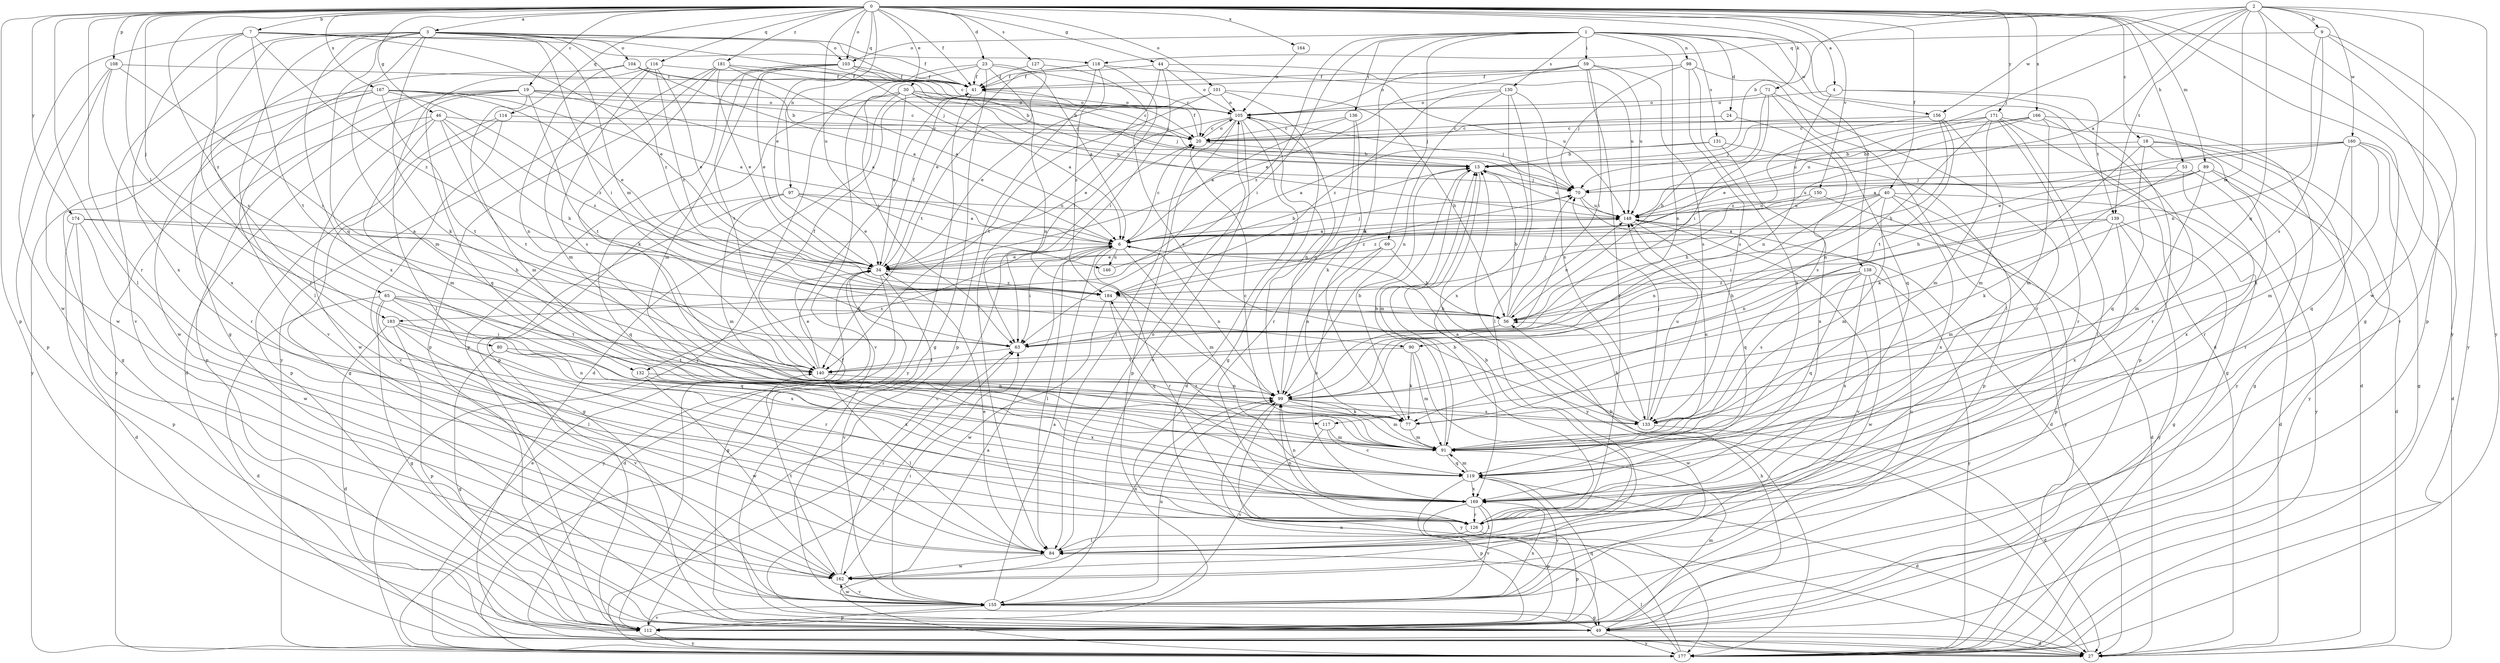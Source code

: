 strict digraph  {
0;
1;
2;
3;
4;
6;
7;
9;
13;
18;
19;
20;
23;
24;
27;
30;
34;
40;
41;
44;
46;
49;
53;
56;
59;
63;
65;
69;
70;
71;
77;
80;
84;
89;
90;
91;
97;
98;
99;
101;
103;
104;
105;
108;
112;
114;
116;
117;
118;
119;
126;
127;
130;
131;
132;
133;
136;
138;
139;
140;
146;
148;
150;
155;
156;
160;
162;
164;
166;
167;
169;
171;
174;
177;
181;
183;
184;
0 -> 3  [label=a];
0 -> 4  [label=a];
0 -> 7  [label=b];
0 -> 18  [label=c];
0 -> 19  [label=c];
0 -> 23  [label=d];
0 -> 30  [label=e];
0 -> 34  [label=e];
0 -> 40  [label=f];
0 -> 41  [label=f];
0 -> 44  [label=g];
0 -> 46  [label=g];
0 -> 49  [label=g];
0 -> 53  [label=h];
0 -> 65  [label=j];
0 -> 71  [label=k];
0 -> 80  [label=l];
0 -> 84  [label=l];
0 -> 89  [label=m];
0 -> 97  [label=n];
0 -> 101  [label=o];
0 -> 103  [label=o];
0 -> 108  [label=p];
0 -> 112  [label=p];
0 -> 114  [label=q];
0 -> 116  [label=q];
0 -> 126  [label=r];
0 -> 127  [label=s];
0 -> 146  [label=u];
0 -> 150  [label=v];
0 -> 164  [label=x];
0 -> 166  [label=x];
0 -> 167  [label=x];
0 -> 171  [label=y];
0 -> 174  [label=y];
0 -> 177  [label=y];
0 -> 181  [label=z];
0 -> 183  [label=z];
1 -> 24  [label=d];
1 -> 27  [label=d];
1 -> 59  [label=i];
1 -> 63  [label=i];
1 -> 69  [label=j];
1 -> 77  [label=k];
1 -> 98  [label=n];
1 -> 99  [label=n];
1 -> 103  [label=o];
1 -> 130  [label=s];
1 -> 131  [label=s];
1 -> 136  [label=t];
1 -> 138  [label=t];
1 -> 156  [label=w];
1 -> 183  [label=z];
2 -> 6  [label=a];
2 -> 9  [label=b];
2 -> 13  [label=b];
2 -> 70  [label=j];
2 -> 90  [label=m];
2 -> 112  [label=p];
2 -> 117  [label=q];
2 -> 139  [label=t];
2 -> 156  [label=w];
2 -> 160  [label=w];
2 -> 162  [label=w];
2 -> 177  [label=y];
3 -> 41  [label=f];
3 -> 49  [label=g];
3 -> 63  [label=i];
3 -> 70  [label=j];
3 -> 77  [label=k];
3 -> 84  [label=l];
3 -> 90  [label=m];
3 -> 91  [label=m];
3 -> 103  [label=o];
3 -> 104  [label=o];
3 -> 117  [label=q];
3 -> 126  [label=r];
3 -> 155  [label=v];
3 -> 169  [label=x];
3 -> 184  [label=z];
4 -> 99  [label=n];
4 -> 105  [label=o];
4 -> 112  [label=p];
4 -> 139  [label=t];
6 -> 20  [label=c];
6 -> 34  [label=e];
6 -> 63  [label=i];
6 -> 70  [label=j];
6 -> 84  [label=l];
6 -> 91  [label=m];
6 -> 99  [label=n];
6 -> 126  [label=r];
6 -> 132  [label=s];
6 -> 146  [label=u];
6 -> 148  [label=u];
7 -> 20  [label=c];
7 -> 34  [label=e];
7 -> 118  [label=q];
7 -> 132  [label=s];
7 -> 140  [label=t];
7 -> 162  [label=w];
7 -> 169  [label=x];
7 -> 184  [label=z];
9 -> 99  [label=n];
9 -> 118  [label=q];
9 -> 133  [label=s];
9 -> 155  [label=v];
9 -> 177  [label=y];
13 -> 70  [label=j];
13 -> 91  [label=m];
13 -> 148  [label=u];
13 -> 177  [label=y];
18 -> 13  [label=b];
18 -> 49  [label=g];
18 -> 77  [label=k];
18 -> 119  [label=q];
18 -> 126  [label=r];
18 -> 177  [label=y];
19 -> 6  [label=a];
19 -> 20  [label=c];
19 -> 27  [label=d];
19 -> 91  [label=m];
19 -> 105  [label=o];
19 -> 112  [label=p];
19 -> 119  [label=q];
19 -> 140  [label=t];
19 -> 177  [label=y];
20 -> 13  [label=b];
20 -> 41  [label=f];
20 -> 105  [label=o];
23 -> 6  [label=a];
23 -> 20  [label=c];
23 -> 41  [label=f];
23 -> 49  [label=g];
23 -> 63  [label=i];
23 -> 99  [label=n];
23 -> 177  [label=y];
24 -> 20  [label=c];
24 -> 133  [label=s];
27 -> 13  [label=b];
30 -> 6  [label=a];
30 -> 20  [label=c];
30 -> 27  [label=d];
30 -> 34  [label=e];
30 -> 70  [label=j];
30 -> 105  [label=o];
30 -> 112  [label=p];
30 -> 148  [label=u];
30 -> 155  [label=v];
34 -> 27  [label=d];
34 -> 41  [label=f];
34 -> 49  [label=g];
34 -> 155  [label=v];
34 -> 177  [label=y];
34 -> 184  [label=z];
40 -> 27  [label=d];
40 -> 63  [label=i];
40 -> 91  [label=m];
40 -> 99  [label=n];
40 -> 148  [label=u];
40 -> 169  [label=x];
40 -> 177  [label=y];
40 -> 184  [label=z];
41 -> 105  [label=o];
41 -> 177  [label=y];
44 -> 41  [label=f];
44 -> 63  [label=i];
44 -> 84  [label=l];
44 -> 105  [label=o];
44 -> 148  [label=u];
46 -> 20  [label=c];
46 -> 56  [label=h];
46 -> 91  [label=m];
46 -> 126  [label=r];
46 -> 140  [label=t];
46 -> 162  [label=w];
46 -> 184  [label=z];
49 -> 27  [label=d];
49 -> 56  [label=h];
49 -> 63  [label=i];
49 -> 91  [label=m];
49 -> 177  [label=y];
53 -> 70  [label=j];
53 -> 77  [label=k];
53 -> 169  [label=x];
53 -> 177  [label=y];
56 -> 13  [label=b];
56 -> 63  [label=i];
56 -> 70  [label=j];
56 -> 148  [label=u];
59 -> 34  [label=e];
59 -> 41  [label=f];
59 -> 63  [label=i];
59 -> 105  [label=o];
59 -> 126  [label=r];
59 -> 133  [label=s];
59 -> 148  [label=u];
63 -> 140  [label=t];
65 -> 27  [label=d];
65 -> 49  [label=g];
65 -> 56  [label=h];
65 -> 84  [label=l];
65 -> 119  [label=q];
65 -> 140  [label=t];
65 -> 169  [label=x];
69 -> 34  [label=e];
69 -> 56  [label=h];
69 -> 99  [label=n];
69 -> 169  [label=x];
70 -> 27  [label=d];
70 -> 148  [label=u];
70 -> 184  [label=z];
71 -> 56  [label=h];
71 -> 63  [label=i];
71 -> 105  [label=o];
71 -> 119  [label=q];
71 -> 126  [label=r];
77 -> 13  [label=b];
77 -> 91  [label=m];
80 -> 49  [label=g];
80 -> 99  [label=n];
80 -> 140  [label=t];
80 -> 169  [label=x];
84 -> 13  [label=b];
84 -> 34  [label=e];
84 -> 105  [label=o];
84 -> 162  [label=w];
89 -> 27  [label=d];
89 -> 56  [label=h];
89 -> 70  [label=j];
89 -> 91  [label=m];
89 -> 126  [label=r];
89 -> 148  [label=u];
90 -> 77  [label=k];
90 -> 91  [label=m];
90 -> 140  [label=t];
90 -> 162  [label=w];
91 -> 13  [label=b];
91 -> 20  [label=c];
91 -> 119  [label=q];
91 -> 148  [label=u];
97 -> 6  [label=a];
97 -> 34  [label=e];
97 -> 49  [label=g];
97 -> 91  [label=m];
97 -> 119  [label=q];
97 -> 148  [label=u];
98 -> 41  [label=f];
98 -> 70  [label=j];
98 -> 84  [label=l];
98 -> 133  [label=s];
98 -> 169  [label=x];
99 -> 77  [label=k];
99 -> 91  [label=m];
99 -> 105  [label=o];
99 -> 133  [label=s];
99 -> 177  [label=y];
101 -> 34  [label=e];
101 -> 49  [label=g];
101 -> 56  [label=h];
101 -> 105  [label=o];
101 -> 140  [label=t];
103 -> 13  [label=b];
103 -> 34  [label=e];
103 -> 41  [label=f];
103 -> 70  [label=j];
103 -> 91  [label=m];
103 -> 112  [label=p];
103 -> 140  [label=t];
104 -> 6  [label=a];
104 -> 13  [label=b];
104 -> 41  [label=f];
104 -> 99  [label=n];
104 -> 155  [label=v];
105 -> 20  [label=c];
105 -> 27  [label=d];
105 -> 34  [label=e];
105 -> 70  [label=j];
105 -> 84  [label=l];
105 -> 99  [label=n];
105 -> 112  [label=p];
105 -> 155  [label=v];
108 -> 41  [label=f];
108 -> 63  [label=i];
108 -> 112  [label=p];
108 -> 162  [label=w];
108 -> 169  [label=x];
112 -> 41  [label=f];
112 -> 119  [label=q];
112 -> 155  [label=v];
112 -> 177  [label=y];
114 -> 20  [label=c];
114 -> 49  [label=g];
114 -> 112  [label=p];
114 -> 155  [label=v];
116 -> 34  [label=e];
116 -> 41  [label=f];
116 -> 84  [label=l];
116 -> 91  [label=m];
116 -> 133  [label=s];
116 -> 184  [label=z];
117 -> 91  [label=m];
117 -> 119  [label=c];
117 -> 155  [label=v];
118 -> 34  [label=e];
118 -> 41  [label=f];
118 -> 63  [label=i];
118 -> 112  [label=p];
118 -> 148  [label=u];
118 -> 184  [label=z];
119 -> 27  [label=d];
119 -> 91  [label=m];
119 -> 112  [label=p];
119 -> 155  [label=v];
119 -> 169  [label=x];
119 -> 184  [label=z];
126 -> 13  [label=b];
126 -> 84  [label=l];
126 -> 99  [label=n];
126 -> 112  [label=p];
127 -> 41  [label=f];
127 -> 133  [label=s];
127 -> 140  [label=t];
130 -> 84  [label=l];
130 -> 99  [label=n];
130 -> 105  [label=o];
130 -> 133  [label=s];
130 -> 169  [label=x];
130 -> 184  [label=z];
131 -> 6  [label=a];
131 -> 13  [label=b];
131 -> 112  [label=p];
131 -> 169  [label=x];
132 -> 99  [label=n];
132 -> 162  [label=w];
132 -> 169  [label=x];
133 -> 6  [label=a];
133 -> 27  [label=d];
133 -> 56  [label=h];
133 -> 70  [label=j];
133 -> 148  [label=u];
136 -> 6  [label=a];
136 -> 20  [label=c];
136 -> 77  [label=k];
136 -> 126  [label=r];
138 -> 56  [label=h];
138 -> 119  [label=q];
138 -> 133  [label=s];
138 -> 162  [label=w];
138 -> 169  [label=x];
138 -> 177  [label=y];
138 -> 184  [label=z];
139 -> 6  [label=a];
139 -> 49  [label=g];
139 -> 91  [label=m];
139 -> 99  [label=n];
139 -> 169  [label=x];
139 -> 177  [label=y];
140 -> 34  [label=e];
140 -> 41  [label=f];
140 -> 84  [label=l];
140 -> 99  [label=n];
146 -> 13  [label=b];
148 -> 6  [label=a];
148 -> 27  [label=d];
148 -> 119  [label=q];
148 -> 155  [label=v];
150 -> 56  [label=h];
150 -> 112  [label=p];
150 -> 148  [label=u];
155 -> 6  [label=a];
155 -> 49  [label=g];
155 -> 63  [label=i];
155 -> 99  [label=n];
155 -> 112  [label=p];
155 -> 148  [label=u];
155 -> 162  [label=w];
155 -> 169  [label=x];
156 -> 20  [label=c];
156 -> 56  [label=h];
156 -> 91  [label=m];
156 -> 140  [label=t];
156 -> 184  [label=z];
160 -> 6  [label=a];
160 -> 13  [label=b];
160 -> 27  [label=d];
160 -> 34  [label=e];
160 -> 49  [label=g];
160 -> 77  [label=k];
160 -> 91  [label=m];
160 -> 119  [label=q];
162 -> 63  [label=i];
162 -> 99  [label=n];
162 -> 140  [label=t];
162 -> 155  [label=v];
164 -> 105  [label=o];
166 -> 20  [label=c];
166 -> 34  [label=e];
166 -> 91  [label=m];
166 -> 126  [label=r];
166 -> 148  [label=u];
166 -> 177  [label=y];
167 -> 6  [label=a];
167 -> 34  [label=e];
167 -> 49  [label=g];
167 -> 105  [label=o];
167 -> 140  [label=t];
167 -> 162  [label=w];
167 -> 177  [label=y];
167 -> 184  [label=z];
169 -> 84  [label=l];
169 -> 99  [label=n];
169 -> 112  [label=p];
169 -> 126  [label=r];
169 -> 155  [label=v];
171 -> 20  [label=c];
171 -> 27  [label=d];
171 -> 49  [label=g];
171 -> 70  [label=j];
171 -> 84  [label=l];
171 -> 91  [label=m];
171 -> 99  [label=n];
171 -> 126  [label=r];
171 -> 148  [label=u];
174 -> 6  [label=a];
174 -> 27  [label=d];
174 -> 56  [label=h];
174 -> 112  [label=p];
174 -> 162  [label=w];
177 -> 6  [label=a];
177 -> 20  [label=c];
177 -> 34  [label=e];
177 -> 84  [label=l];
177 -> 99  [label=n];
181 -> 6  [label=a];
181 -> 13  [label=b];
181 -> 34  [label=e];
181 -> 41  [label=f];
181 -> 77  [label=k];
181 -> 112  [label=p];
181 -> 177  [label=y];
183 -> 27  [label=d];
183 -> 63  [label=i];
183 -> 112  [label=p];
183 -> 126  [label=r];
183 -> 155  [label=v];
184 -> 56  [label=h];
184 -> 119  [label=q];
184 -> 162  [label=w];
}
